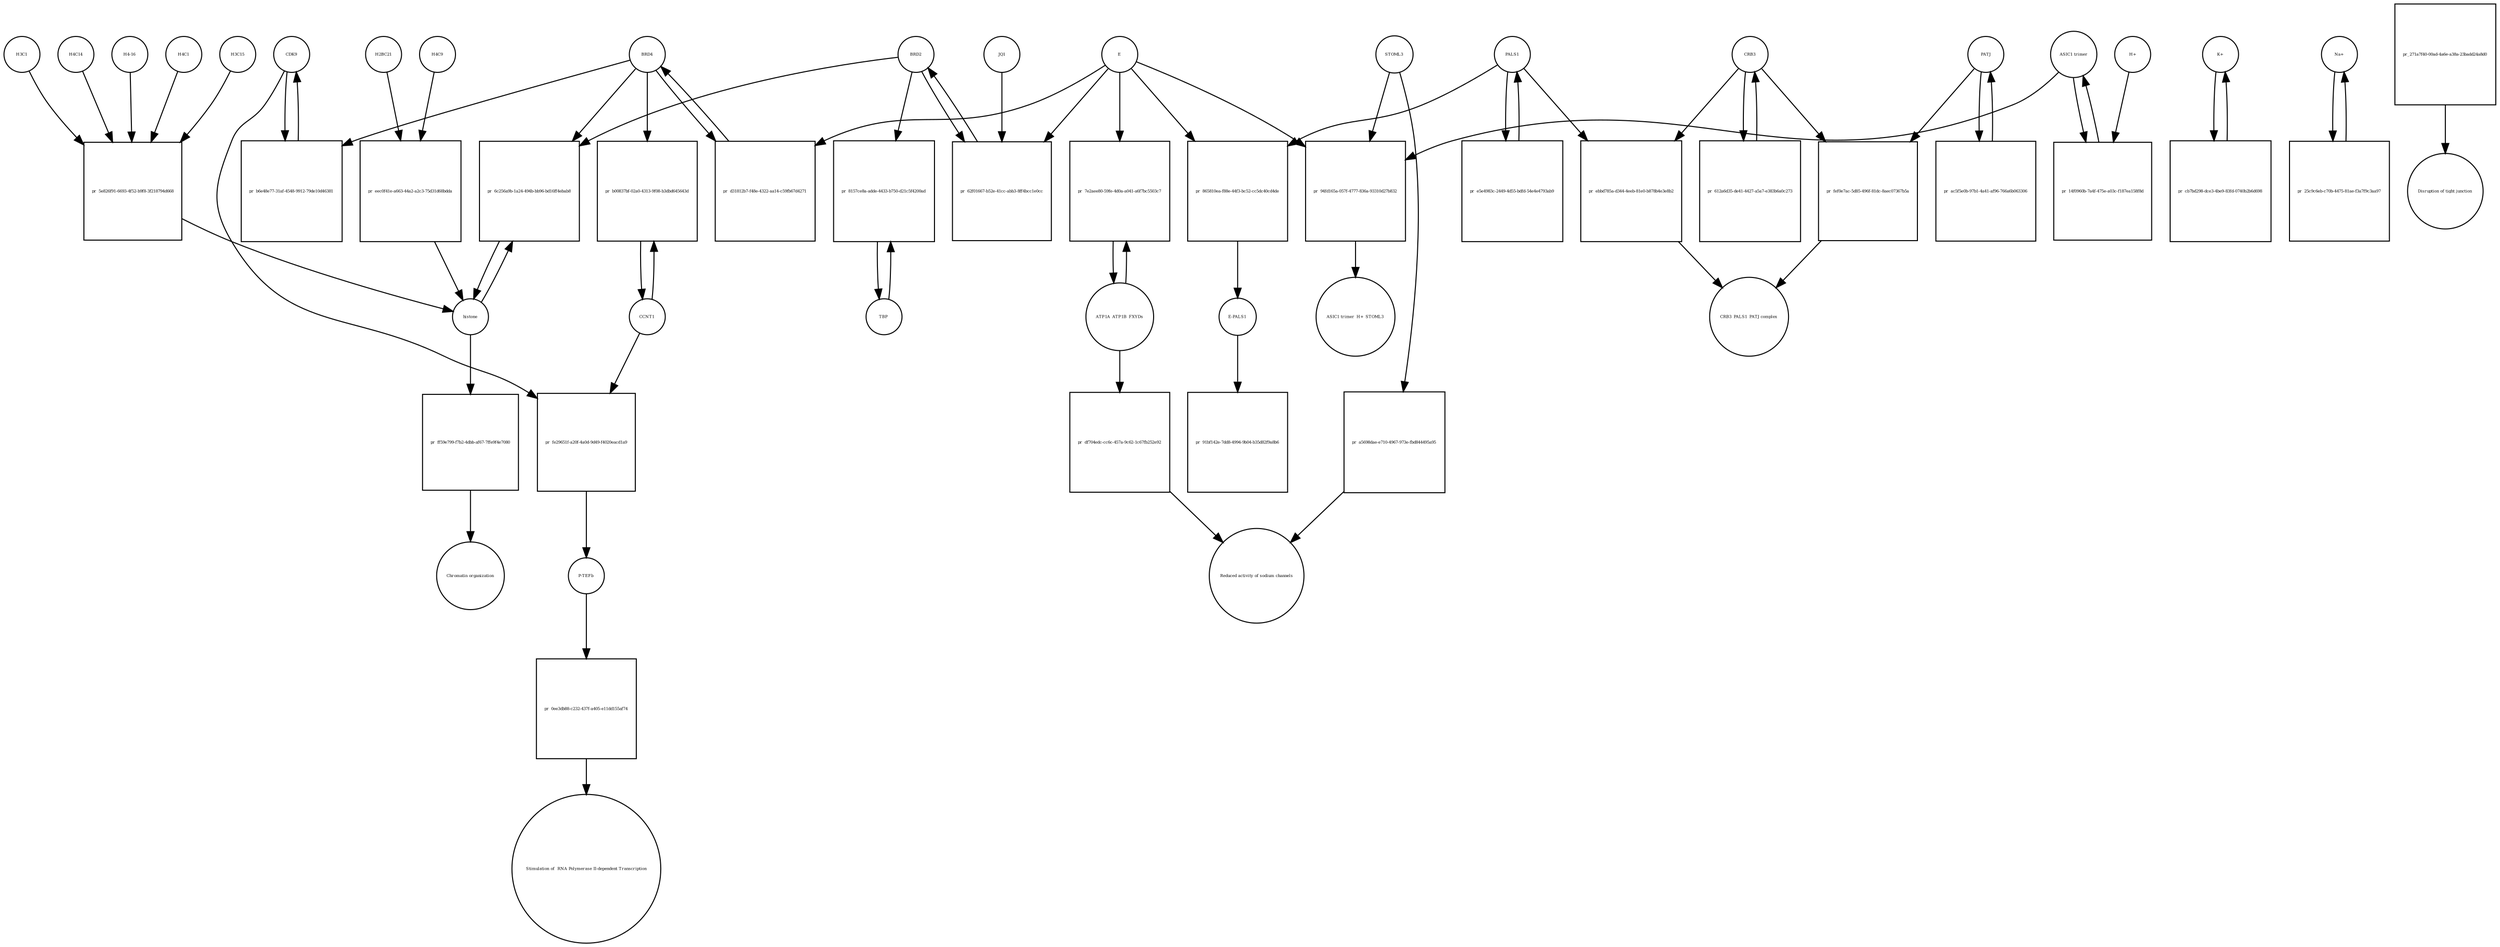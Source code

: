 strict digraph  {
CDK9 [annotation="", bipartite=0, cls=macromolecule, fontsize=4, label=CDK9, shape=circle];
"pr_b6e48e77-31af-4548-9912-79de10d46381" [annotation="", bipartite=1, cls=process, fontsize=4, label="pr_b6e48e77-31af-4548-9912-79de10d46381", shape=square];
BRD4 [annotation="", bipartite=0, cls=macromolecule, fontsize=4, label=BRD4, shape=circle];
CCNT1 [annotation="", bipartite=0, cls=macromolecule, fontsize=4, label=CCNT1, shape=circle];
"pr_b00837bf-02a0-4313-9f08-b3dbd645643d" [annotation="", bipartite=1, cls=process, fontsize=4, label="pr_b00837bf-02a0-4313-9f08-b3dbd645643d", shape=square];
histone [annotation="", bipartite=0, cls=complex, fontsize=4, label=histone, shape=circle];
"pr_6c256a9b-1a24-494b-bb96-bd16ff4ebab8" [annotation="", bipartite=1, cls=process, fontsize=4, label="pr_6c256a9b-1a24-494b-bb96-bd16ff4ebab8", shape=square];
BRD2 [annotation="", bipartite=0, cls=macromolecule, fontsize=4, label=BRD2, shape=circle];
"pr_d31812b7-f48e-4322-aa14-c59fb67d4271" [annotation="", bipartite=1, cls=process, fontsize=4, label="pr_d31812b7-f48e-4322-aa14-c59fb67d4271", shape=square];
E [annotation=urn_miriam_ncbiprotein_BCD58755, bipartite=0, cls=macromolecule, fontsize=4, label=E, shape=circle];
H4C14 [annotation="", bipartite=0, cls=macromolecule, fontsize=4, label=H4C14, shape=circle];
"pr_5e826f91-6693-4f52-b9f8-3f218794d668" [annotation="", bipartite=1, cls=process, fontsize=4, label="pr_5e826f91-6693-4f52-b9f8-3f218794d668", shape=square];
"H4-16" [annotation="", bipartite=0, cls=macromolecule, fontsize=4, label="H4-16", shape=circle];
H4C1 [annotation="", bipartite=0, cls=macromolecule, fontsize=4, label=H4C1, shape=circle];
H3C15 [annotation="", bipartite=0, cls=macromolecule, fontsize=4, label=H3C15, shape=circle];
H3C1 [annotation="", bipartite=0, cls=macromolecule, fontsize=4, label=H3C1, shape=circle];
"pr_62f01667-b52e-41cc-abb3-8ff4bcc1e0cc" [annotation="", bipartite=1, cls=process, fontsize=4, label="pr_62f01667-b52e-41cc-abb3-8ff4bcc1e0cc", shape=square];
JQ1 [annotation="", bipartite=0, cls=macromolecule, fontsize=4, label=JQ1, shape=circle];
TBP [annotation="", bipartite=0, cls=macromolecule, fontsize=4, label=TBP, shape=circle];
"pr_8157ce8a-adde-4433-b750-d21c5f4200ad" [annotation="", bipartite=1, cls=process, fontsize=4, label="pr_8157ce8a-adde-4433-b750-d21c5f4200ad", shape=square];
H4C9 [annotation="", bipartite=0, cls=macromolecule, fontsize=4, label=H4C9, shape=circle];
"pr_eec0f41e-a663-44a2-a2c3-75d31d68bdda" [annotation="", bipartite=1, cls=process, fontsize=4, label="pr_eec0f41e-a663-44a2-a2c3-75d31d68bdda", shape=square];
H2BC21 [annotation="", bipartite=0, cls=macromolecule, fontsize=4, label=H2BC21, shape=circle];
"pr_865810ea-f88e-44f3-bc52-cc5dc40cd4de" [annotation="", bipartite=1, cls=process, fontsize=4, label="pr_865810ea-f88e-44f3-bc52-cc5dc40cd4de", shape=square];
PALS1 [annotation="", bipartite=0, cls=macromolecule, fontsize=4, label=PALS1, shape=circle];
"E-PALS1" [annotation="", bipartite=0, cls=complex, fontsize=4, label="E-PALS1", shape=circle];
"pr_91bf142e-7dd8-4994-9b04-b35d82f9a8b6" [annotation="", bipartite=1, cls=process, fontsize=4, label="pr_91bf142e-7dd8-4994-9b04-b35d82f9a8b6", shape=square];
"pr_e5e4983c-2449-4d55-bdfd-54e4e4793ab9" [annotation="", bipartite=1, cls=process, fontsize=4, label="pr_e5e4983c-2449-4d55-bdfd-54e4e4793ab9", shape=square];
CRB3 [annotation="", bipartite=0, cls=macromolecule, fontsize=4, label=CRB3, shape=circle];
"pr_612a6d35-de41-4427-a5a7-e383b6a0c273" [annotation="", bipartite=1, cls=process, fontsize=4, label="pr_612a6d35-de41-4427-a5a7-e383b6a0c273", shape=square];
PATJ [annotation="", bipartite=0, cls=macromolecule, fontsize=4, label=PATJ, shape=circle];
"pr_ac5f5e0b-97b1-4a41-af96-766a6b063306" [annotation="", bipartite=1, cls=process, fontsize=4, label="pr_ac5f5e0b-97b1-4a41-af96-766a6b063306", shape=square];
ATP1A_ATP1B_FXYDs [annotation="", bipartite=0, cls=complex, fontsize=4, label=ATP1A_ATP1B_FXYDs, shape=circle];
"pr_7e2aee80-59fe-4d0a-a041-a6f7bc5503c7" [annotation="", bipartite=1, cls=process, fontsize=4, label="pr_7e2aee80-59fe-4d0a-a041-a6f7bc5503c7", shape=square];
"ASIC1 trimer" [annotation="", bipartite=0, cls=macromolecule, fontsize=4, label="ASIC1 trimer", shape=circle];
"pr_14f0960b-7a4f-475e-a03c-f187ea158f8d" [annotation="", bipartite=1, cls=process, fontsize=4, label="pr_14f0960b-7a4f-475e-a03c-f187ea158f8d", shape=square];
"H+" [annotation="", bipartite=0, cls="simple chemical", fontsize=4, label="H+", shape=circle];
"pr_94fd165a-057f-4777-836a-93310d27b832" [annotation="", bipartite=1, cls=process, fontsize=4, label="pr_94fd165a-057f-4777-836a-93310d27b832", shape=square];
STOML3 [annotation="", bipartite=0, cls=macromolecule, fontsize=4, label=STOML3, shape=circle];
"ASIC1 trimer_H+_STOML3" [annotation="", bipartite=0, cls=complex, fontsize=4, label="ASIC1 trimer_H+_STOML3", shape=circle];
"K+" [annotation="", bipartite=0, cls="simple chemical", fontsize=4, label="K+", shape=circle];
"pr_cb7bd298-dce3-4be9-83fd-0740b2b6d698" [annotation="", bipartite=1, cls=process, fontsize=4, label="pr_cb7bd298-dce3-4be9-83fd-0740b2b6d698", shape=square];
"Na+" [annotation="", bipartite=0, cls="simple chemical", fontsize=4, label="Na+", shape=circle];
"pr_25c9c6eb-c70b-4475-81ae-f3a7f9c3aa97" [annotation="", bipartite=1, cls=process, fontsize=4, label="pr_25c9c6eb-c70b-4475-81ae-f3a7f9c3aa97", shape=square];
"pr_ebbd785a-d344-4eeb-81e0-b878b4e3e8b2" [annotation="", bipartite=1, cls=process, fontsize=4, label="pr_ebbd785a-d344-4eeb-81e0-b878b4e3e8b2", shape=square];
"CRB3_PALS1_PATJ complex" [annotation="", bipartite=0, cls=complex, fontsize=4, label="CRB3_PALS1_PATJ complex", shape=circle];
"pr_fef0e7ac-5d85-496f-81dc-8aec07367b5a" [annotation="", bipartite=1, cls=process, fontsize=4, label="pr_fef0e7ac-5d85-496f-81dc-8aec07367b5a", shape=square];
"pr_df704edc-cc6c-457a-9c62-1c67fb252e92" [annotation="", bipartite=1, cls=process, fontsize=4, label="pr_df704edc-cc6c-457a-9c62-1c67fb252e92", shape=square];
"Reduced activity of sodium channels" [annotation="", bipartite=0, cls=phenotype, fontsize=4, label="Reduced activity of sodium channels", shape=circle];
"pr_a5698dae-e710-4967-973e-fbd844495a95" [annotation="", bipartite=1, cls=process, fontsize=4, label="pr_a5698dae-e710-4967-973e-fbd844495a95", shape=square];
"pr_271a7f40-00ad-4a6e-a38a-23badd24a8d0" [annotation="", bipartite=1, cls=process, fontsize=4, label="pr_271a7f40-00ad-4a6e-a38a-23badd24a8d0", shape=square];
"Disruption of tight junction" [annotation="", bipartite=0, cls=phenotype, fontsize=4, label="Disruption of tight junction", shape=circle];
"pr_fe29651f-a20f-4a0d-9d49-f4020eacd1a9" [annotation="", bipartite=1, cls=process, fontsize=4, label="pr_fe29651f-a20f-4a0d-9d49-f4020eacd1a9", shape=square];
"P-TEFb" [annotation="", bipartite=0, cls=complex, fontsize=4, label="P-TEFb", shape=circle];
"pr_0ee3db88-c232-437f-a405-e11dd155af74" [annotation="", bipartite=1, cls=process, fontsize=4, label="pr_0ee3db88-c232-437f-a405-e11dd155af74", shape=square];
" Stimulation of  RNA Polymerase II-dependent Transcription " [annotation="", bipartite=0, cls=phenotype, fontsize=4, label=" Stimulation of  RNA Polymerase II-dependent Transcription ", shape=circle];
"pr_ff59e799-f7b2-4dbb-af67-7ffe9f4e7080" [annotation="", bipartite=1, cls=process, fontsize=4, label="pr_ff59e799-f7b2-4dbb-af67-7ffe9f4e7080", shape=square];
"Chromatin organization" [annotation="", bipartite=0, cls=phenotype, fontsize=4, label="Chromatin organization", shape=circle];
CDK9 -> "pr_b6e48e77-31af-4548-9912-79de10d46381"  [annotation="", interaction_type=consumption];
CDK9 -> "pr_fe29651f-a20f-4a0d-9d49-f4020eacd1a9"  [annotation="", interaction_type=consumption];
"pr_b6e48e77-31af-4548-9912-79de10d46381" -> CDK9  [annotation="", interaction_type=production];
BRD4 -> "pr_b6e48e77-31af-4548-9912-79de10d46381"  [annotation="urn_miriam_doi_10.18632%2Foncotarget.18583|urn_miriam_doi_10.1016%2Fj.molcel.2005.06.027", interaction_type=catalysis];
BRD4 -> "pr_b00837bf-02a0-4313-9f08-b3dbd645643d"  [annotation="urn_miriam_doi_10.1016%2Fj.molcel.2005.06.027", interaction_type=catalysis];
BRD4 -> "pr_6c256a9b-1a24-494b-bb96-bd16ff4ebab8"  [annotation="urn_miriam_doi_10.1038%2Fnsmb.3228.|urn_miriam_doi_10.1016%2Fj.molcel.2008.01.018", interaction_type=catalysis];
BRD4 -> "pr_d31812b7-f48e-4322-aa14-c59fb67d4271"  [annotation="", interaction_type=consumption];
CCNT1 -> "pr_b00837bf-02a0-4313-9f08-b3dbd645643d"  [annotation="", interaction_type=consumption];
CCNT1 -> "pr_fe29651f-a20f-4a0d-9d49-f4020eacd1a9"  [annotation="", interaction_type=consumption];
"pr_b00837bf-02a0-4313-9f08-b3dbd645643d" -> CCNT1  [annotation="", interaction_type=production];
histone -> "pr_6c256a9b-1a24-494b-bb96-bd16ff4ebab8"  [annotation="", interaction_type=consumption];
histone -> "pr_ff59e799-f7b2-4dbb-af67-7ffe9f4e7080"  [annotation="", interaction_type=consumption];
"pr_6c256a9b-1a24-494b-bb96-bd16ff4ebab8" -> histone  [annotation="", interaction_type=production];
BRD2 -> "pr_6c256a9b-1a24-494b-bb96-bd16ff4ebab8"  [annotation="urn_miriam_doi_10.1038%2Fnsmb.3228.|urn_miriam_doi_10.1016%2Fj.molcel.2008.01.018", interaction_type=catalysis];
BRD2 -> "pr_62f01667-b52e-41cc-abb3-8ff4bcc1e0cc"  [annotation="", interaction_type=consumption];
BRD2 -> "pr_8157ce8a-adde-4433-b750-d21c5f4200ad"  [annotation="urn_miriam_doi_10.1007%2Fs11010-006-9223-6", interaction_type=catalysis];
"pr_d31812b7-f48e-4322-aa14-c59fb67d4271" -> BRD4  [annotation="", interaction_type=production];
E -> "pr_d31812b7-f48e-4322-aa14-c59fb67d4271"  [annotation="urn_miriam_doi_10.1038%2Fs41586-020-2286-9", interaction_type=inhibition];
E -> "pr_62f01667-b52e-41cc-abb3-8ff4bcc1e0cc"  [annotation="urn_miriam_doi_10.1038%2Fs41586-020-2286-9|urn_miriam_doi_10.1080%2F15592294.2018.1469891", interaction_type=inhibition];
E -> "pr_865810ea-f88e-44f3-bc52-cc5dc40cd4de"  [annotation="", interaction_type=consumption];
E -> "pr_7e2aee80-59fe-4d0a-a041-a6f7bc5503c7"  [annotation="urn_miriam_doi_10.1016%2Fj.virol.2011.03.029", interaction_type=inhibition];
E -> "pr_94fd165a-057f-4777-836a-93310d27b832"  [annotation="urn_miriam_doi_10.1016%2Fj.virol.2011.03.029", interaction_type=inhibition];
H4C14 -> "pr_5e826f91-6693-4f52-b9f8-3f218794d668"  [annotation="", interaction_type=consumption];
"pr_5e826f91-6693-4f52-b9f8-3f218794d668" -> histone  [annotation="", interaction_type=production];
"H4-16" -> "pr_5e826f91-6693-4f52-b9f8-3f218794d668"  [annotation="", interaction_type=consumption];
H4C1 -> "pr_5e826f91-6693-4f52-b9f8-3f218794d668"  [annotation="", interaction_type=consumption];
H3C15 -> "pr_5e826f91-6693-4f52-b9f8-3f218794d668"  [annotation="", interaction_type=consumption];
H3C1 -> "pr_5e826f91-6693-4f52-b9f8-3f218794d668"  [annotation="", interaction_type=consumption];
"pr_62f01667-b52e-41cc-abb3-8ff4bcc1e0cc" -> BRD2  [annotation="", interaction_type=production];
JQ1 -> "pr_62f01667-b52e-41cc-abb3-8ff4bcc1e0cc"  [annotation="urn_miriam_doi_10.1038%2Fs41586-020-2286-9|urn_miriam_doi_10.1080%2F15592294.2018.1469891", interaction_type=inhibition];
TBP -> "pr_8157ce8a-adde-4433-b750-d21c5f4200ad"  [annotation="", interaction_type=consumption];
"pr_8157ce8a-adde-4433-b750-d21c5f4200ad" -> TBP  [annotation="", interaction_type=production];
H4C9 -> "pr_eec0f41e-a663-44a2-a2c3-75d31d68bdda"  [annotation="", interaction_type=consumption];
"pr_eec0f41e-a663-44a2-a2c3-75d31d68bdda" -> histone  [annotation="", interaction_type=production];
H2BC21 -> "pr_eec0f41e-a663-44a2-a2c3-75d31d68bdda"  [annotation="", interaction_type=consumption];
"pr_865810ea-f88e-44f3-bc52-cc5dc40cd4de" -> "E-PALS1"  [annotation="", interaction_type=production];
PALS1 -> "pr_865810ea-f88e-44f3-bc52-cc5dc40cd4de"  [annotation="", interaction_type=consumption];
PALS1 -> "pr_e5e4983c-2449-4d55-bdfd-54e4e4793ab9"  [annotation="", interaction_type=consumption];
PALS1 -> "pr_ebbd785a-d344-4eeb-81e0-b878b4e3e8b2"  [annotation="", interaction_type=consumption];
"E-PALS1" -> "pr_91bf142e-7dd8-4994-9b04-b35d82f9a8b6"  [annotation="", interaction_type=consumption];
"pr_e5e4983c-2449-4d55-bdfd-54e4e4793ab9" -> PALS1  [annotation="", interaction_type=production];
CRB3 -> "pr_612a6d35-de41-4427-a5a7-e383b6a0c273"  [annotation="", interaction_type=consumption];
CRB3 -> "pr_ebbd785a-d344-4eeb-81e0-b878b4e3e8b2"  [annotation="", interaction_type=consumption];
CRB3 -> "pr_fef0e7ac-5d85-496f-81dc-8aec07367b5a"  [annotation="", interaction_type=consumption];
"pr_612a6d35-de41-4427-a5a7-e383b6a0c273" -> CRB3  [annotation="", interaction_type=production];
PATJ -> "pr_ac5f5e0b-97b1-4a41-af96-766a6b063306"  [annotation="", interaction_type=consumption];
PATJ -> "pr_fef0e7ac-5d85-496f-81dc-8aec07367b5a"  [annotation="", interaction_type=consumption];
"pr_ac5f5e0b-97b1-4a41-af96-766a6b063306" -> PATJ  [annotation="", interaction_type=production];
ATP1A_ATP1B_FXYDs -> "pr_7e2aee80-59fe-4d0a-a041-a6f7bc5503c7"  [annotation="", interaction_type=consumption];
ATP1A_ATP1B_FXYDs -> "pr_df704edc-cc6c-457a-9c62-1c67fb252e92"  [annotation="", interaction_type=consumption];
"pr_7e2aee80-59fe-4d0a-a041-a6f7bc5503c7" -> ATP1A_ATP1B_FXYDs  [annotation="", interaction_type=production];
"ASIC1 trimer" -> "pr_14f0960b-7a4f-475e-a03c-f187ea158f8d"  [annotation="", interaction_type=consumption];
"ASIC1 trimer" -> "pr_94fd165a-057f-4777-836a-93310d27b832"  [annotation="", interaction_type=consumption];
"pr_14f0960b-7a4f-475e-a03c-f187ea158f8d" -> "ASIC1 trimer"  [annotation="", interaction_type=production];
"H+" -> "pr_14f0960b-7a4f-475e-a03c-f187ea158f8d"  [annotation="", interaction_type=consumption];
"pr_94fd165a-057f-4777-836a-93310d27b832" -> "ASIC1 trimer_H+_STOML3"  [annotation="", interaction_type=production];
STOML3 -> "pr_94fd165a-057f-4777-836a-93310d27b832"  [annotation="", interaction_type=consumption];
STOML3 -> "pr_a5698dae-e710-4967-973e-fbd844495a95"  [annotation="", interaction_type=consumption];
"K+" -> "pr_cb7bd298-dce3-4be9-83fd-0740b2b6d698"  [annotation="", interaction_type=consumption];
"pr_cb7bd298-dce3-4be9-83fd-0740b2b6d698" -> "K+"  [annotation="", interaction_type=production];
"Na+" -> "pr_25c9c6eb-c70b-4475-81ae-f3a7f9c3aa97"  [annotation="", interaction_type=consumption];
"pr_25c9c6eb-c70b-4475-81ae-f3a7f9c3aa97" -> "Na+"  [annotation="", interaction_type=production];
"pr_ebbd785a-d344-4eeb-81e0-b878b4e3e8b2" -> "CRB3_PALS1_PATJ complex"  [annotation="", interaction_type=production];
"pr_fef0e7ac-5d85-496f-81dc-8aec07367b5a" -> "CRB3_PALS1_PATJ complex"  [annotation="", interaction_type=production];
"pr_df704edc-cc6c-457a-9c62-1c67fb252e92" -> "Reduced activity of sodium channels"  [annotation="", interaction_type=production];
"pr_a5698dae-e710-4967-973e-fbd844495a95" -> "Reduced activity of sodium channels"  [annotation="", interaction_type=production];
"pr_271a7f40-00ad-4a6e-a38a-23badd24a8d0" -> "Disruption of tight junction"  [annotation="", interaction_type=production];
"pr_fe29651f-a20f-4a0d-9d49-f4020eacd1a9" -> "P-TEFb"  [annotation="", interaction_type=production];
"P-TEFb" -> "pr_0ee3db88-c232-437f-a405-e11dd155af74"  [annotation="", interaction_type=consumption];
"pr_0ee3db88-c232-437f-a405-e11dd155af74" -> " Stimulation of  RNA Polymerase II-dependent Transcription "  [annotation="", interaction_type=production];
"pr_ff59e799-f7b2-4dbb-af67-7ffe9f4e7080" -> "Chromatin organization"  [annotation="", interaction_type=production];
}
